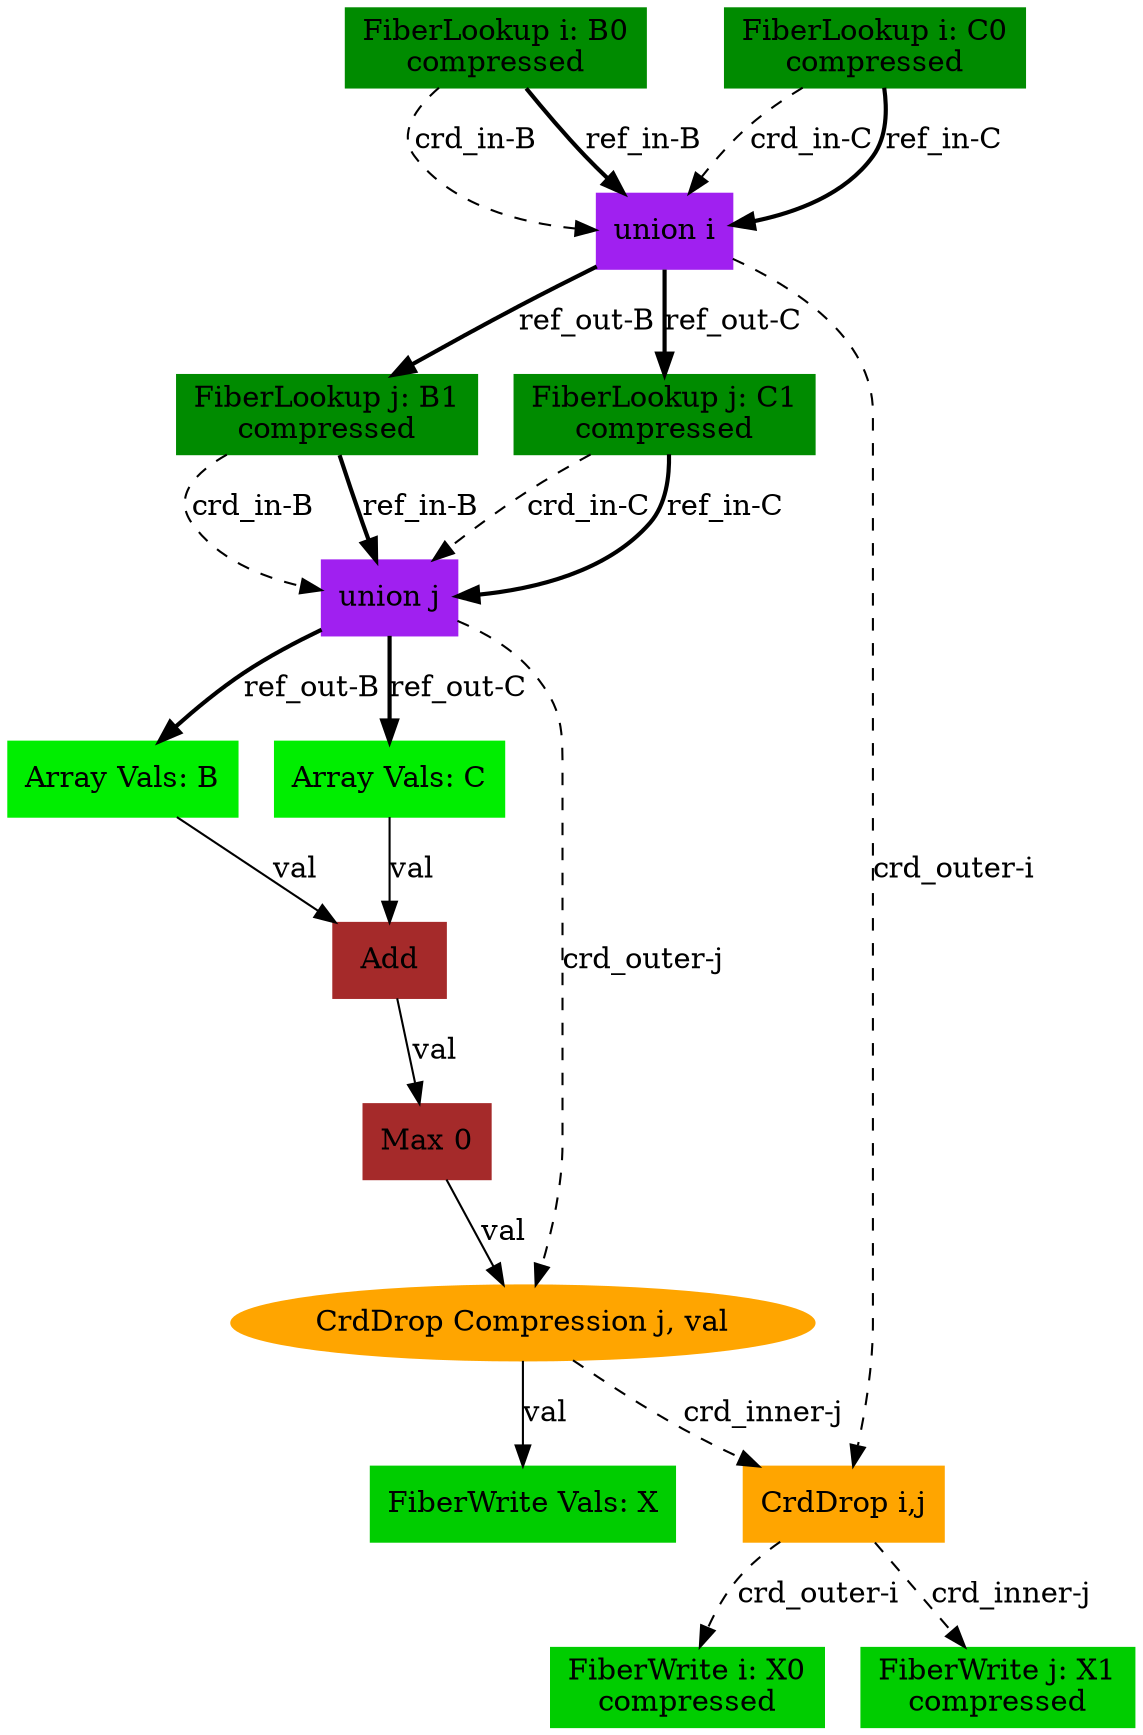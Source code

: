 digraph SAM {
    comment="X=ss01,B=ss01,C=ss01"
    10 [comment="type=fiberlookup,index=i,tensor=B,mode=0,format=compressed,src=true,root=true" label="FiberLookup i: B0\ncompressed" color=green4 shape=box style=filled type="fiberlookup" index="i" tensor="B" mode="0" format="compressed" src="true" root="true"]
    9 [comment="type=union,index=i" label="union i" color=purple shape=box style=filled type="union" index="i"]
    7 [comment="type=fiberlookup,index=j,tensor=B,mode=1,format=compressed,src=true,root=false" label="FiberLookup j: B1\ncompressed" color=green4 shape=box style=filled type="fiberlookup" index="j" tensor="B" mode="1" format="compressed" src="true" root="false"]
    6 [comment="type=union,index=j" label="union j" color=purple shape=box style=filled type="union" index="j"]
    4 [comment="type=arrayvals,tensor=B" label="Array Vals: B" color=green2 shape=box style=filled type="arrayvals" tensor="B"]
    3 [comment="type=add,sub=0" label="Add" color=brown shape=box style=filled type="add" sub="0"]
    5 [comment="type=arrayvals,tensor=C" label="Array Vals: C" color=green2 shape=box style=filled type="arrayvals" tensor="C"]
    8 [comment="type=fiberlookup,index=j,tensor=C,mode=1,format=compressed,src=true,root=false" label="FiberLookup j: C1\ncompressed" color=green4 shape=box style=filled type="fiberlookup" index="j" tensor="C" mode="1" format="compressed" src="true" root="false"]
    11 [comment="type=fiberlookup,index=i,tensor=C,mode=0,format=compressed,src=true,root=true" label="FiberLookup i: C0\ncompressed" color=green4 shape=box style=filled type="fiberlookup" index="i" tensor="C" mode="0" format="compressed" src="true" root="true"]
    12 [comment="type=smax,const0=0" label="Max 0" color=brown shape=box style=filled type="smax", const0="0"]
    13 [comment="type=crddrop,outer=j,inner=val,mode=0" label="CrdDrop Compression j, val" color=orange style=filled type="crddrop" outer="j" inner="val" mode="0"]
    0 [comment="type=fiberwrite,mode=vals,tensor=X,size=1*B0_dim*B1_dim,sink=true" label="FiberWrite Vals: X" color=green3 shape=box style=filled type="fiberwrite" tensor="X" mode="vals" size="2*B0_dim*B1_dim" sink="true"]
    14 [comment="type=crddrop,outer=i,inner=j" label="CrdDrop i,j" color=orange shape=box style=filled type="crddrop" outer="i" inner="j"]
    2 [comment="type=fiberwrite,index=i,tensor=X,mode=0,format=compressed,segsize=2,crdsize=B0_dim,sink=true" label="FiberWrite i: X0\ncompressed" color=green3 shape=box style=filled type="fiberwrite" index="i" tensor="X" mode="0" format="compressed" segsize="2" crdsize="B0_dim" sink="true"]
    1 [comment="type=fiberwrite,index=j,tensor=X,mode=1,format=compressed,segsize=B0_dim+1,crdsize=B0_dim*B1_dim,sink=true" label="FiberWrite j: X1\ncompressed" color=green3 shape=box style=filled type="fiberwrite" index="j" tensor="X" mode="1" format="compressed" segsize="B0_dim+1" crdsize="B0_dim*B1_dim" sink="true"]
    10 -> 9 [label="crd_in-B" style=dashed type="crd" comment="in-B"]
    9 -> 7 [label="ref_out-B" style=bold type="ref" comment="out-B"]
    7 -> 6 [label="crd_in-B" style=dashed type="crd" comment="in-B"]
    6 -> 4 [label="ref_out-B" style=bold type="ref" comment="out-B"]
    4 -> 3 [label="val" type="val"]
    6 -> 5 [label="ref_out-C" style=bold type="ref" comment="out-C"]
    5 -> 3 [label="val" type="val"]
    7 -> 6 [label="ref_in-B" style=bold type="ref" comment="in-B"]
    9 -> 8 [label="ref_out-C" style=bold type="ref" comment="out-C"]
    8 -> 6 [label="crd_in-C" style=dashed type="crd" comment="in-C"]
    8 -> 6 [label="ref_in-C" style=bold type="ref" comment="in-C"]
    10 -> 9 [label="ref_in-B" style=bold type="ref" comment="in-B"]
    11 -> 9 [label="crd_in-C" style=dashed type="crd" comment="in-C"]
    11 -> 9 [label="ref_in-C" style=bold type="ref" comment="in-C"]

    3 -> 12 [label="val" type="val" comment="val"]
    12 -> 13 [label="val" type="val" comment="inner-val"]
    6 -> 13 [label="crd_outer-j" style=dashed type="crd" comment="outer-j"]
    13 -> 0 [label="val" type="val", comment="val"]
    13 -> 14 [label="crd_inner-j" style=dashed type="crd" comment="inner-j"]
    9 -> 14 [label="crd_outer-i" style=dashed type="crd" comment="outer-i"]
    14 -> 2 [label="crd_outer-i" style=dashed type="crd" comment="outer-i"]
    14 -> 1 [label="crd_inner-j" style=dashed type="crd" comment="inner-j"]

}
